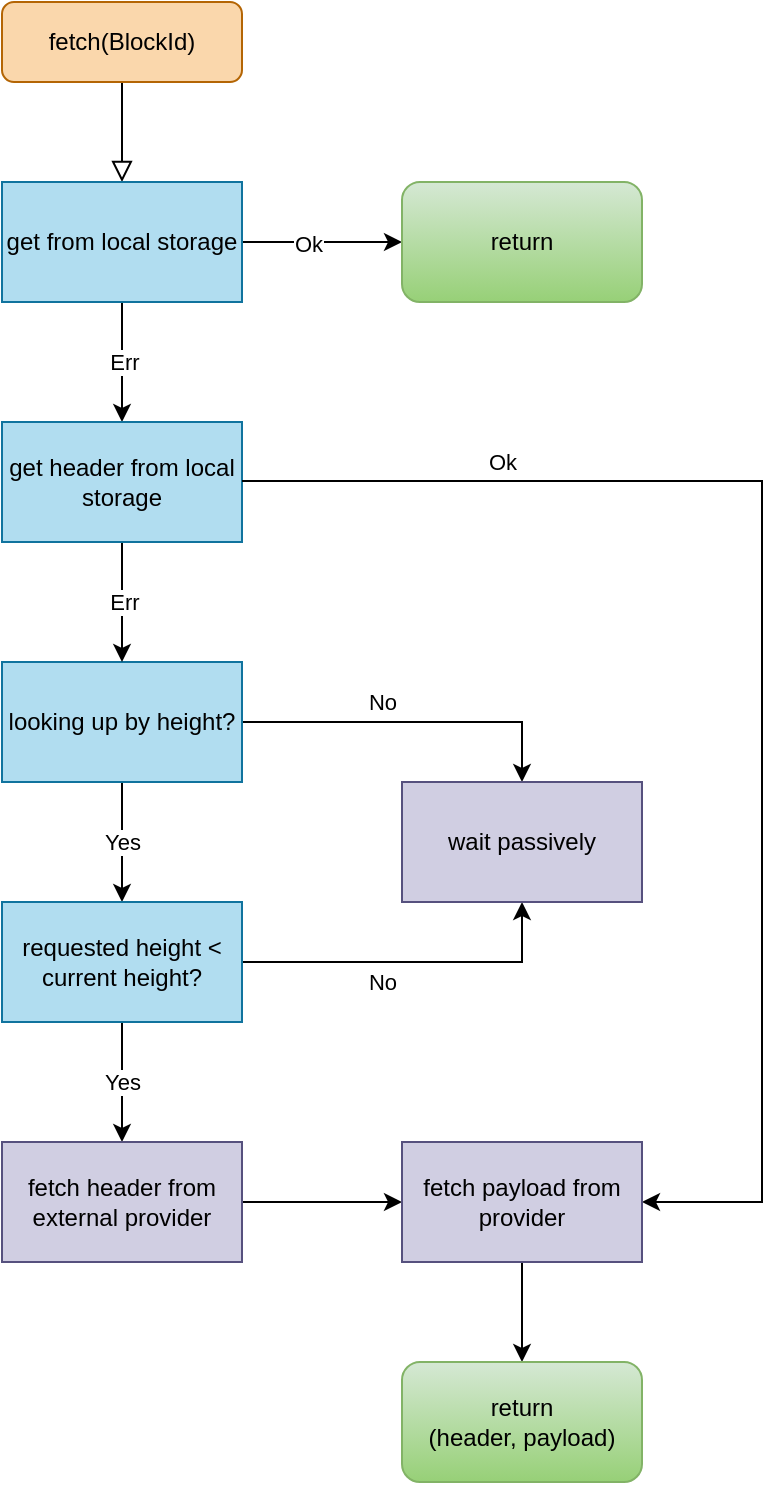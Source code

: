 <mxfile version="22.1.17" type="device">
  <diagram id="Q9WjHm_RDffWRHmuRSin" name="Page-1">
    <mxGraphModel dx="1306" dy="835" grid="1" gridSize="10" guides="1" tooltips="1" connect="1" arrows="1" fold="1" page="1" pageScale="1" pageWidth="827" pageHeight="1169" math="0" shadow="0">
      <root>
        <mxCell id="0" />
        <mxCell id="1" parent="0" />
        <mxCell id="Z_8L0rbnT1YrWjRb37dX-1" value="" style="rounded=0;html=1;jettySize=auto;orthogonalLoop=1;fontSize=11;endArrow=block;endFill=0;endSize=8;strokeWidth=1;shadow=0;labelBackgroundColor=none;edgeStyle=orthogonalEdgeStyle;" edge="1" parent="1" source="Z_8L0rbnT1YrWjRb37dX-2">
          <mxGeometry relative="1" as="geometry">
            <mxPoint x="220" y="170" as="targetPoint" />
          </mxGeometry>
        </mxCell>
        <mxCell id="Z_8L0rbnT1YrWjRb37dX-2" value="&lt;font color=&quot;#000000&quot;&gt;fetch(BlockId)&lt;/font&gt;" style="rounded=1;whiteSpace=wrap;html=1;fontSize=12;glass=0;strokeWidth=1;shadow=0;fillColor=#fad7ac;strokeColor=#b46504;" vertex="1" parent="1">
          <mxGeometry x="160" y="80" width="120" height="40" as="geometry" />
        </mxCell>
        <mxCell id="Z_8L0rbnT1YrWjRb37dX-3" style="edgeStyle=orthogonalEdgeStyle;rounded=0;orthogonalLoop=1;jettySize=auto;html=1;exitX=1;exitY=0.5;exitDx=0;exitDy=0;entryX=0;entryY=0.5;entryDx=0;entryDy=0;" edge="1" parent="1" source="Z_8L0rbnT1YrWjRb37dX-6" target="Z_8L0rbnT1YrWjRb37dX-7">
          <mxGeometry relative="1" as="geometry" />
        </mxCell>
        <mxCell id="Z_8L0rbnT1YrWjRb37dX-4" value="Ok" style="edgeLabel;html=1;align=center;verticalAlign=middle;resizable=0;points=[];" vertex="1" connectable="0" parent="Z_8L0rbnT1YrWjRb37dX-3">
          <mxGeometry x="-0.175" y="-1" relative="1" as="geometry">
            <mxPoint as="offset" />
          </mxGeometry>
        </mxCell>
        <mxCell id="Z_8L0rbnT1YrWjRb37dX-5" style="edgeStyle=orthogonalEdgeStyle;rounded=0;orthogonalLoop=1;jettySize=auto;html=1;exitX=0.5;exitY=1;exitDx=0;exitDy=0;" edge="1" parent="1" source="Z_8L0rbnT1YrWjRb37dX-6">
          <mxGeometry relative="1" as="geometry">
            <mxPoint x="220" y="290" as="targetPoint" />
          </mxGeometry>
        </mxCell>
        <mxCell id="Z_8L0rbnT1YrWjRb37dX-33" value="Err" style="edgeLabel;html=1;align=center;verticalAlign=middle;resizable=0;points=[];" vertex="1" connectable="0" parent="Z_8L0rbnT1YrWjRb37dX-5">
          <mxGeometry x="0.108" y="-1" relative="1" as="geometry">
            <mxPoint x="1" y="-3" as="offset" />
          </mxGeometry>
        </mxCell>
        <mxCell id="Z_8L0rbnT1YrWjRb37dX-6" value="&lt;font color=&quot;#000000&quot;&gt;get from local storage&lt;/font&gt;" style="rounded=0;whiteSpace=wrap;html=1;fillColor=#b1ddf0;strokeColor=#10739e;" vertex="1" parent="1">
          <mxGeometry x="160" y="170" width="120" height="60" as="geometry" />
        </mxCell>
        <mxCell id="Z_8L0rbnT1YrWjRb37dX-7" value="&lt;font color=&quot;#000000&quot;&gt;return&lt;/font&gt;" style="rounded=1;whiteSpace=wrap;html=1;fillColor=#d5e8d4;strokeColor=#82b366;gradientColor=#97d077;" vertex="1" parent="1">
          <mxGeometry x="360" y="170" width="120" height="60" as="geometry" />
        </mxCell>
        <mxCell id="Z_8L0rbnT1YrWjRb37dX-8" style="edgeStyle=orthogonalEdgeStyle;rounded=0;orthogonalLoop=1;jettySize=auto;html=1;entryX=0.5;entryY=0;entryDx=0;entryDy=0;exitX=0.5;exitY=1;exitDx=0;exitDy=0;" edge="1" parent="1" source="Z_8L0rbnT1YrWjRb37dX-11" target="Z_8L0rbnT1YrWjRb37dX-15">
          <mxGeometry relative="1" as="geometry">
            <mxPoint x="360" y="440" as="targetPoint" />
            <mxPoint x="270" y="530" as="sourcePoint" />
          </mxGeometry>
        </mxCell>
        <mxCell id="Z_8L0rbnT1YrWjRb37dX-9" value="Yes" style="edgeLabel;html=1;align=center;verticalAlign=middle;resizable=0;points=[];" vertex="1" connectable="0" parent="Z_8L0rbnT1YrWjRb37dX-8">
          <mxGeometry x="-0.205" y="-1" relative="1" as="geometry">
            <mxPoint x="1" y="6" as="offset" />
          </mxGeometry>
        </mxCell>
        <mxCell id="Z_8L0rbnT1YrWjRb37dX-10" value="No" style="edgeStyle=orthogonalEdgeStyle;rounded=0;orthogonalLoop=1;jettySize=auto;html=1;exitX=1;exitY=0.5;exitDx=0;exitDy=0;entryX=0.5;entryY=0;entryDx=0;entryDy=0;" edge="1" parent="1" source="Z_8L0rbnT1YrWjRb37dX-11" target="Z_8L0rbnT1YrWjRb37dX-17">
          <mxGeometry x="-0.176" y="10" relative="1" as="geometry">
            <mxPoint x="220" y="560" as="targetPoint" />
            <mxPoint as="offset" />
          </mxGeometry>
        </mxCell>
        <mxCell id="Z_8L0rbnT1YrWjRb37dX-11" value="&lt;font color=&quot;#000000&quot;&gt;looking up by height?&lt;/font&gt;" style="rounded=0;whiteSpace=wrap;html=1;fillColor=#b1ddf0;strokeColor=#10739e;" vertex="1" parent="1">
          <mxGeometry x="160" y="410" width="120" height="60" as="geometry" />
        </mxCell>
        <mxCell id="Z_8L0rbnT1YrWjRb37dX-12" style="edgeStyle=orthogonalEdgeStyle;rounded=0;orthogonalLoop=1;jettySize=auto;html=1;exitX=1;exitY=0.5;exitDx=0;exitDy=0;entryX=0.5;entryY=1;entryDx=0;entryDy=0;" edge="1" parent="1" source="Z_8L0rbnT1YrWjRb37dX-15" target="Z_8L0rbnT1YrWjRb37dX-17">
          <mxGeometry relative="1" as="geometry">
            <mxPoint x="560" y="440" as="targetPoint" />
          </mxGeometry>
        </mxCell>
        <mxCell id="Z_8L0rbnT1YrWjRb37dX-13" value="No" style="edgeLabel;html=1;align=center;verticalAlign=middle;resizable=0;points=[];" vertex="1" connectable="0" parent="Z_8L0rbnT1YrWjRb37dX-12">
          <mxGeometry x="-0.056" y="-3" relative="1" as="geometry">
            <mxPoint x="-10" y="7" as="offset" />
          </mxGeometry>
        </mxCell>
        <mxCell id="Z_8L0rbnT1YrWjRb37dX-14" value="Yes&lt;br&gt;" style="edgeStyle=orthogonalEdgeStyle;rounded=0;orthogonalLoop=1;jettySize=auto;html=1;exitX=0.5;exitY=1;exitDx=0;exitDy=0;entryX=0.5;entryY=0;entryDx=0;entryDy=0;" edge="1" parent="1" source="Z_8L0rbnT1YrWjRb37dX-15" target="Z_8L0rbnT1YrWjRb37dX-16">
          <mxGeometry relative="1" as="geometry">
            <mxPoint x="220" y="640" as="targetPoint" />
          </mxGeometry>
        </mxCell>
        <mxCell id="Z_8L0rbnT1YrWjRb37dX-15" value="&lt;font color=&quot;#000000&quot;&gt;requested height &amp;lt; current height?&lt;/font&gt;" style="rounded=0;whiteSpace=wrap;html=1;fillColor=#b1ddf0;strokeColor=#10739e;" vertex="1" parent="1">
          <mxGeometry x="160" y="530" width="120" height="60" as="geometry" />
        </mxCell>
        <mxCell id="Z_8L0rbnT1YrWjRb37dX-30" style="edgeStyle=orthogonalEdgeStyle;rounded=0;orthogonalLoop=1;jettySize=auto;html=1;exitX=1;exitY=0.5;exitDx=0;exitDy=0;entryX=0;entryY=0.5;entryDx=0;entryDy=0;" edge="1" parent="1" source="Z_8L0rbnT1YrWjRb37dX-16" target="Z_8L0rbnT1YrWjRb37dX-24">
          <mxGeometry relative="1" as="geometry" />
        </mxCell>
        <mxCell id="Z_8L0rbnT1YrWjRb37dX-16" value="&lt;font color=&quot;#000000&quot;&gt;fetch header from external provider&lt;/font&gt;" style="rounded=0;whiteSpace=wrap;html=1;fillColor=#d0cee2;strokeColor=#56517e;" vertex="1" parent="1">
          <mxGeometry x="160" y="650" width="120" height="60" as="geometry" />
        </mxCell>
        <mxCell id="Z_8L0rbnT1YrWjRb37dX-17" value="&lt;font color=&quot;#000000&quot;&gt;wait passively&lt;/font&gt;" style="rounded=0;whiteSpace=wrap;html=1;fillColor=#d0cee2;strokeColor=#56517e;" vertex="1" parent="1">
          <mxGeometry x="360" y="470" width="120" height="60" as="geometry" />
        </mxCell>
        <mxCell id="Z_8L0rbnT1YrWjRb37dX-18" value="Err" style="edgeStyle=orthogonalEdgeStyle;rounded=0;orthogonalLoop=1;jettySize=auto;html=1;exitX=0.5;exitY=1;exitDx=0;exitDy=0;" edge="1" parent="1" source="Z_8L0rbnT1YrWjRb37dX-19">
          <mxGeometry relative="1" as="geometry">
            <mxPoint x="220" y="410" as="targetPoint" />
          </mxGeometry>
        </mxCell>
        <mxCell id="Z_8L0rbnT1YrWjRb37dX-19" value="&lt;font color=&quot;#000000&quot;&gt;get header from local storage&lt;/font&gt;" style="rounded=0;whiteSpace=wrap;html=1;fillColor=#b1ddf0;strokeColor=#10739e;" vertex="1" parent="1">
          <mxGeometry x="160" y="290" width="120" height="60" as="geometry" />
        </mxCell>
        <mxCell id="Z_8L0rbnT1YrWjRb37dX-20" style="edgeStyle=orthogonalEdgeStyle;rounded=0;orthogonalLoop=1;jettySize=auto;html=1;exitX=1;exitY=0.5;exitDx=0;exitDy=0;entryX=1;entryY=0.5;entryDx=0;entryDy=0;" edge="1" parent="1" target="Z_8L0rbnT1YrWjRb37dX-24">
          <mxGeometry relative="1" as="geometry">
            <mxPoint x="280" y="319.5" as="sourcePoint" />
            <mxPoint x="400" y="340" as="targetPoint" />
            <Array as="points">
              <mxPoint x="540" y="320" />
              <mxPoint x="540" y="680" />
            </Array>
          </mxGeometry>
        </mxCell>
        <mxCell id="Z_8L0rbnT1YrWjRb37dX-21" value="Ok" style="edgeLabel;html=1;align=center;verticalAlign=middle;resizable=0;points=[];" vertex="1" connectable="0" parent="Z_8L0rbnT1YrWjRb37dX-20">
          <mxGeometry x="-0.175" y="-1" relative="1" as="geometry">
            <mxPoint x="-129" y="-30" as="offset" />
          </mxGeometry>
        </mxCell>
        <mxCell id="Z_8L0rbnT1YrWjRb37dX-31" style="edgeStyle=orthogonalEdgeStyle;rounded=0;orthogonalLoop=1;jettySize=auto;html=1;exitX=0.5;exitY=1;exitDx=0;exitDy=0;" edge="1" parent="1" source="Z_8L0rbnT1YrWjRb37dX-24">
          <mxGeometry relative="1" as="geometry">
            <mxPoint x="420" y="760" as="targetPoint" />
          </mxGeometry>
        </mxCell>
        <mxCell id="Z_8L0rbnT1YrWjRb37dX-24" value="&lt;font color=&quot;#000000&quot;&gt;fetch payload from provider&lt;/font&gt;" style="rounded=0;whiteSpace=wrap;html=1;fillColor=#d0cee2;strokeColor=#56517e;" vertex="1" parent="1">
          <mxGeometry x="360" y="650" width="120" height="60" as="geometry" />
        </mxCell>
        <mxCell id="Z_8L0rbnT1YrWjRb37dX-32" value="&lt;font color=&quot;#000000&quot;&gt;return&lt;br&gt;(header, payload)&lt;br&gt;&lt;/font&gt;" style="rounded=1;whiteSpace=wrap;html=1;fillColor=#d5e8d4;strokeColor=#82b366;gradientColor=#97d077;" vertex="1" parent="1">
          <mxGeometry x="360" y="760" width="120" height="60" as="geometry" />
        </mxCell>
      </root>
    </mxGraphModel>
  </diagram>
</mxfile>
